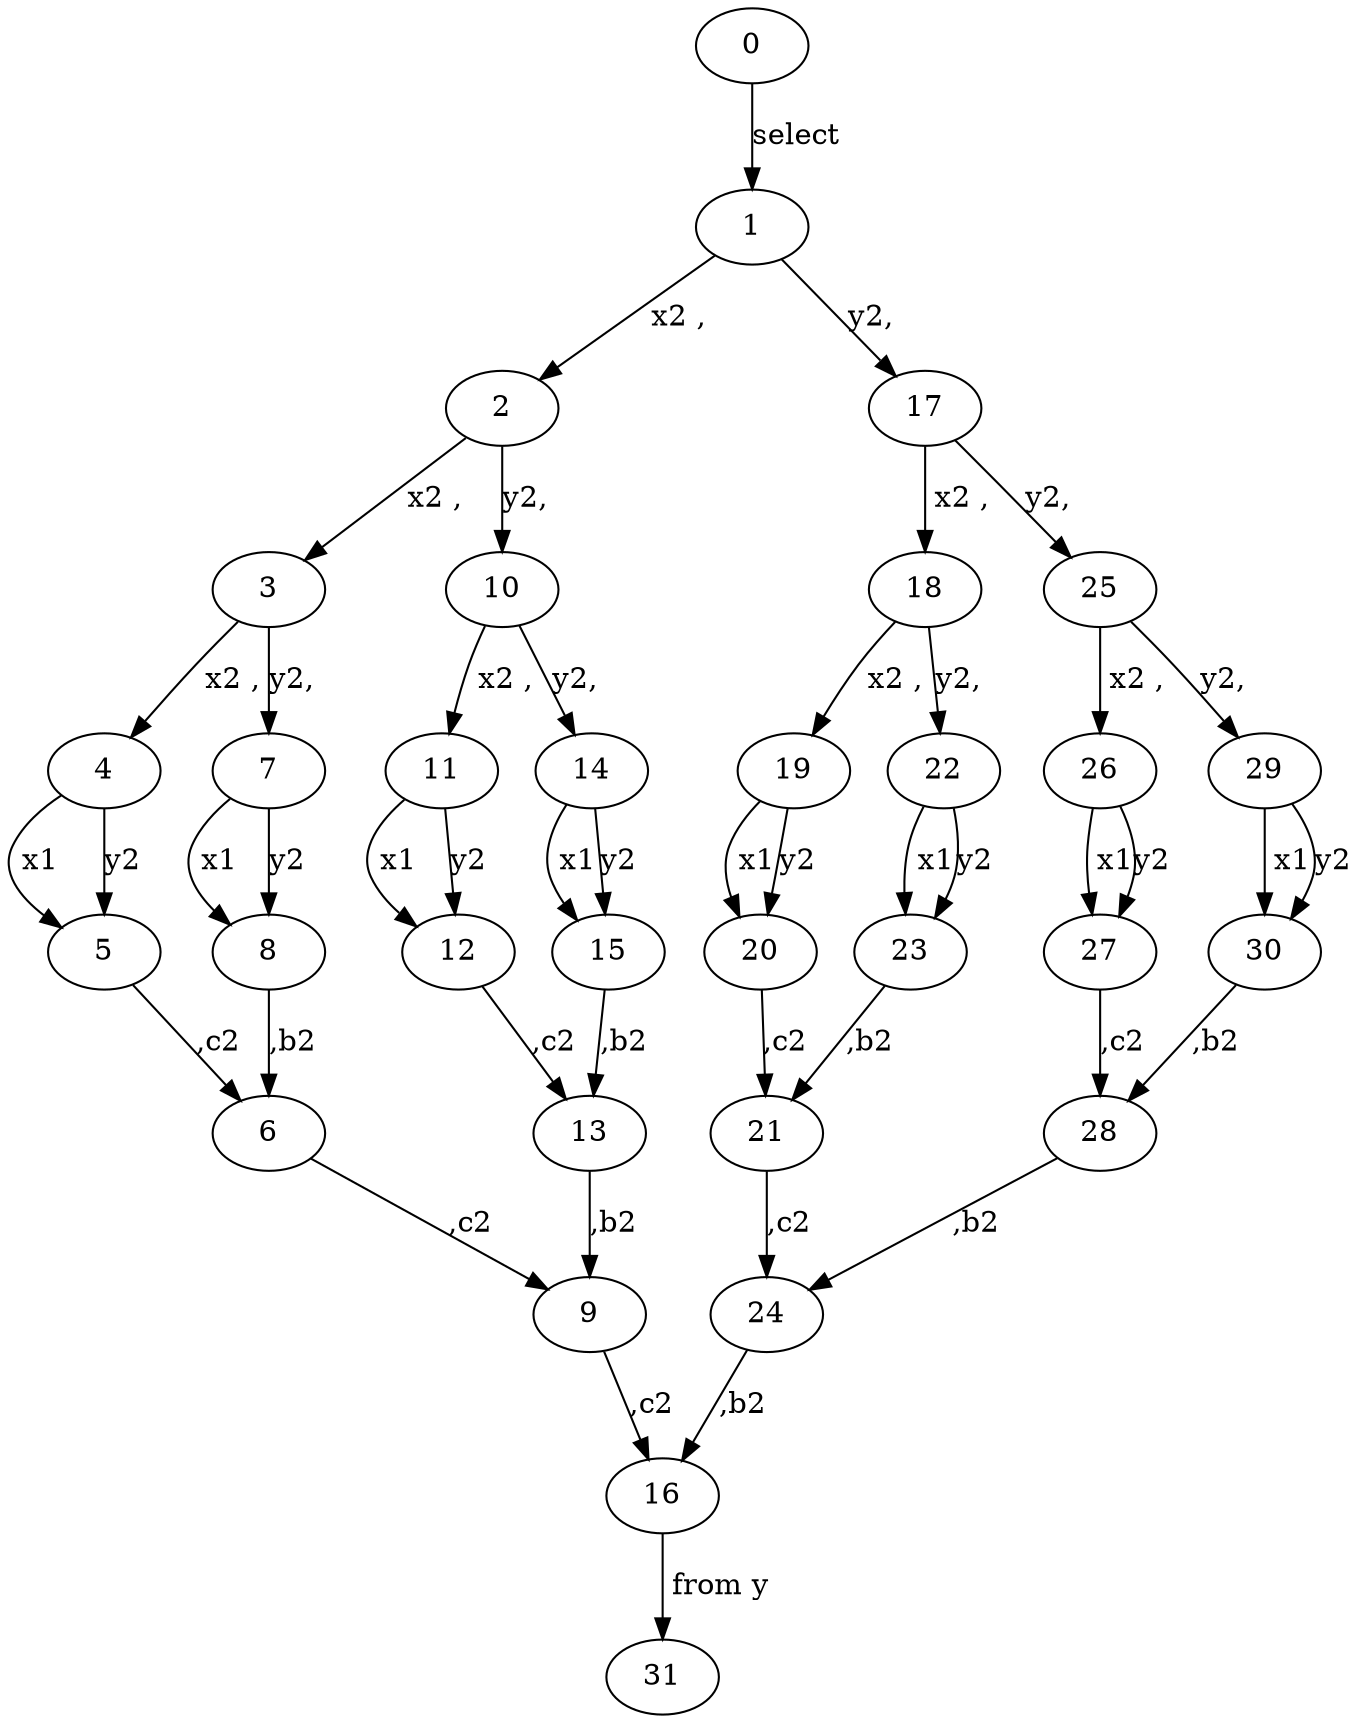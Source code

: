 digraph G {
0 ;
1 ;
2 ;
3 ;
4 ;
5 ;
6 ;
7 ;
8 ;
9 ;
10 ;
11 ;
12 ;
13 ;
14 ;
15 ;
16 ;
17 ;
18 ;
19 ;
20 ;
21 ;
22 ;
23 ;
24 ;
25 ;
26 ;
27 ;
28 ;
29 ;
30 ;
31 ;
0 -> 1 [ label="select "];
1 -> 2 [ label=" x2 ,"];
1 -> 17 [ label="y2,"];
2 -> 3 [ label=" x2 ,"];
2 -> 10 [ label="y2,"];
3 -> 4 [ label=" x2 ,"];
3 -> 7 [ label="y2,"];
4 -> 5 [ label=" x1"];
4 -> 5 [ label="y2"];
5 -> 6 [ label=",c2"];
6 -> 9 [ label=",c2"];
7 -> 8 [ label=" x1"];
7 -> 8 [ label="y2"];
8 -> 6 [ label=",b2"];
9 -> 16 [ label=",c2"];
10 -> 11 [ label=" x2 ,"];
10 -> 14 [ label="y2,"];
11 -> 12 [ label=" x1"];
11 -> 12 [ label="y2"];
12 -> 13 [ label=",c2"];
13 -> 9 [ label=",b2"];
14 -> 15 [ label=" x1"];
14 -> 15 [ label="y2"];
15 -> 13 [ label=",b2"];
16 -> 31 [ label=" from y  "];
17 -> 18 [ label=" x2 ,"];
17 -> 25 [ label="y2,"];
18 -> 19 [ label=" x2 ,"];
18 -> 22 [ label="y2,"];
19 -> 20 [ label=" x1"];
19 -> 20 [ label="y2"];
20 -> 21 [ label=",c2"];
21 -> 24 [ label=",c2"];
22 -> 23 [ label=" x1"];
22 -> 23 [ label="y2"];
23 -> 21 [ label=",b2"];
24 -> 16 [ label=",b2"];
25 -> 26 [ label=" x2 ,"];
25 -> 29 [ label="y2,"];
26 -> 27 [ label=" x1"];
26 -> 27 [ label="y2"];
27 -> 28 [ label=",c2"];
28 -> 24 [ label=",b2"];
29 -> 30 [ label=" x1"];
29 -> 30 [ label="y2"];
30 -> 28 [ label=",b2"];
}
